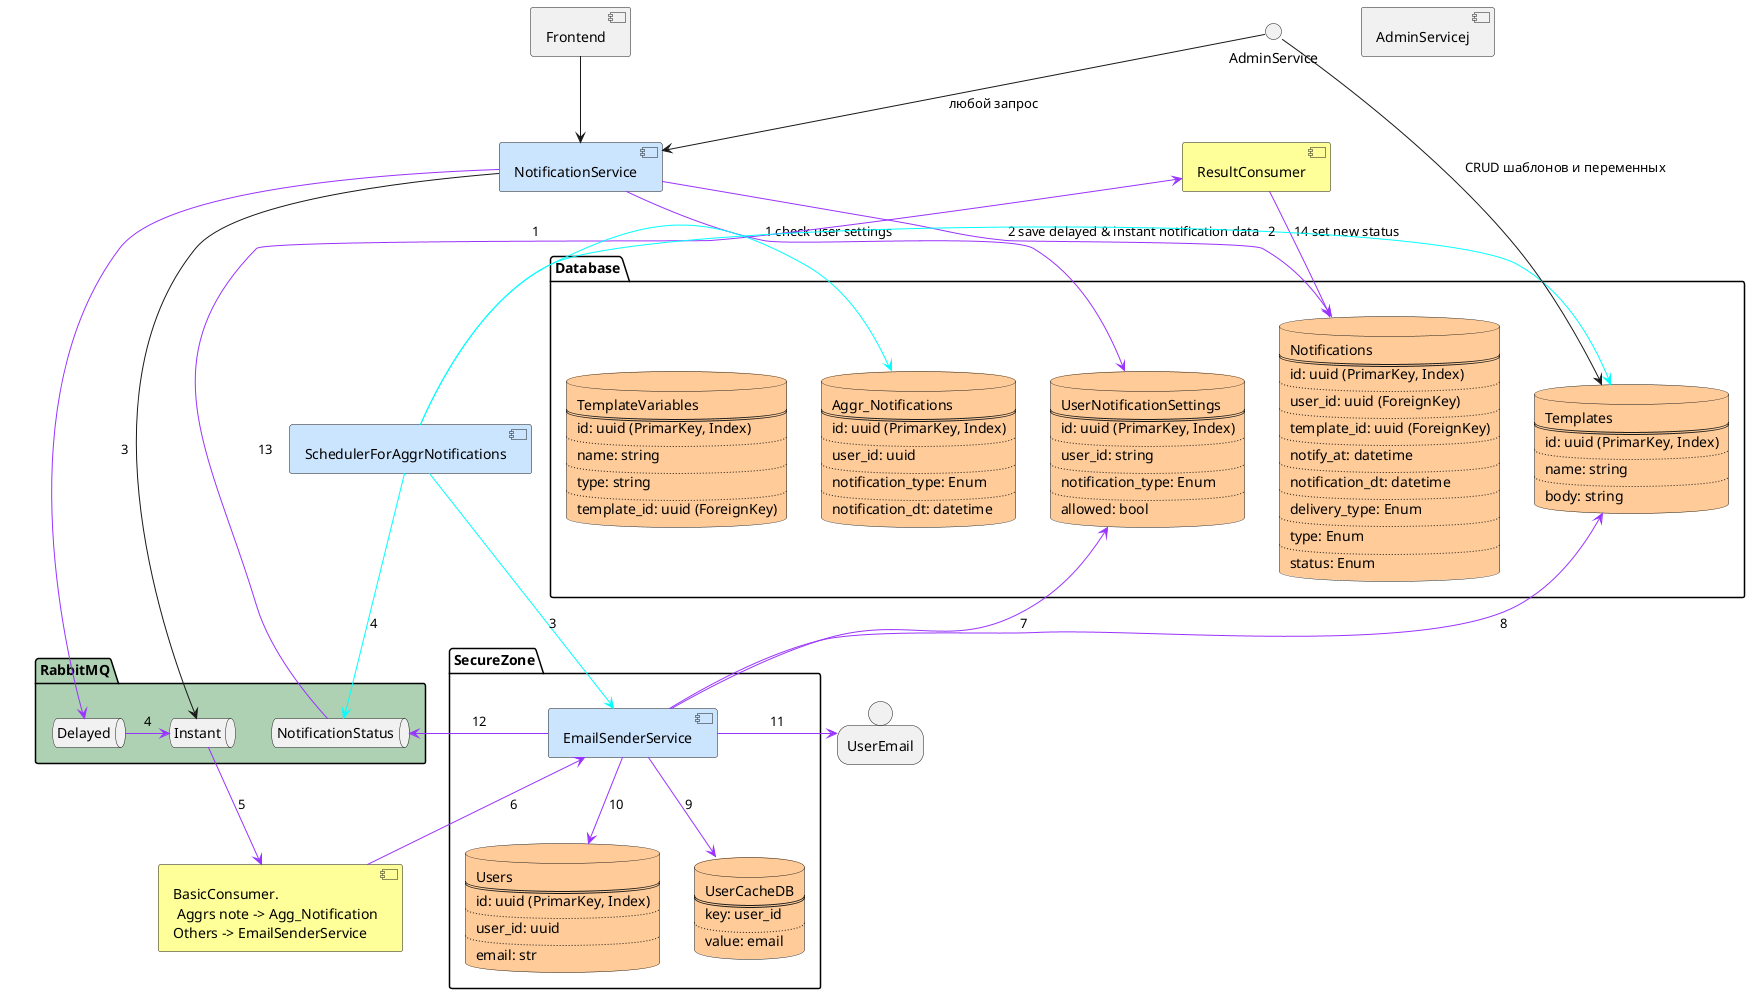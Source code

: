 @startuml system-context
'!include https://raw.githubusercontent.com/plantuml-stdlib/C4-PlantUML/master/C4_Container.puml

' LAYOUT_TOP_DOWN()
' LAYOUT_WITH_LEGEND()

person UserEmail
component NotificationService as "NotificationService" #CCE5FF
component Frontend
component SchedulerForAggrNotifications #CCE5FF
component AdminServicej


package SecureZone{
    component EmailSenderService #CCE5FF
    database Users #FFCC99 [
        Users
        ====
        id: uuid (PrimarKey, Index)
        ....
        user_id: uuid
        ....
        email: str
    ]

    database UserCacheDB #FFCC99 [
        UserCacheDB
        ====
        key: user_id
        ....
        value: email
    ]
}

package Database {
    database Notifications #FFCC99 [
        Notifications
        ====
        id: uuid (PrimarKey, Index)
        ....
        user_id: uuid (ForeignKey)
        ....
        template_id: uuid (ForeignKey)
        ....
        notify_at: datetime
        ....
        notification_dt: datetime
        ....
        delivery_type: Enum
        ....
        type: Enum
        ....
        status: Enum
    ]
    database Aggr_Notifications #FFCC99 [
        Aggr_Notifications
        ====
        id: uuid (PrimarKey, Index)
        ....
        user_id: uuid
        ....
        notification_type: Enum
        ....
        notification_dt: datetime
    ]
    database Templates #FFCC99 [
        Templates
        ====
        id: uuid (PrimarKey, Index)
        ....
        name: string
        ....
        body: string
    ]
    database TemplateVariables #FFCC99 [
        TemplateVariables
        ====
        id: uuid (PrimarKey, Index)
        ....
        name: string
        ....
        type: string
        ....
        template_id: uuid (ForeignKey)
    ]
    database UserNotificationSettings #FFCC99 [
        UserNotificationSettings
        ====
        id: uuid (PrimarKey, Index)
        ....
        user_id: string
        ....
        notification_type: Enum
        ....
        allowed: bool
    ]
}


'consumers
component BasicConsumer as "BasicConsumer.\n Aggrs note -> Agg_Notification\nOthers -> EmailSenderService"#FFFF99
component ResultConsumer #FFFF99

package "RabbitMQ" #ADD1B2 {
    queue Delayed
    queue Instant
    queue NotificationStatus
}
Frontend --> NotificationService



'basic notifications
NotificationService -down-> Instant

NotificationService -[#9933FF]-> UserNotificationSettings :1 check user settings
NotificationService -[#9933FF]right-> Notifications :2 save delayed & instant notification data
NotificationService -[#9933FF]down-> Delayed :3
Delayed -[#9933FF]right-> Instant :4
Instant -[#9933FF]down-> BasicConsumer :5
BasicConsumer -[#9933FF]down-> EmailSenderService :6
EmailSenderService -[#9933FF]up-> UserNotificationSettings :7
EmailSenderService -[#9933FF]left-> Templates :8
EmailSenderService -[#9933FF]-> UserCacheDB :9
EmailSenderService -[#9933FF]-> Users :10
EmailSenderService -[#9933FF]> UserEmail :11
EmailSenderService -[#9933FF]-> NotificationStatus :12
NotificationStatus -up[#9933FF]-> ResultConsumer :13
ResultConsumer -[#9933FF]-> Notifications :14 set new status


'scheduler
SchedulerForAggrNotifications -[#00FFFF]> Aggr_Notifications :1
SchedulerForAggrNotifications -[#00FFFF]> Templates :2
SchedulerForAggrNotifications -[#00FFFF]-> EmailSenderService :3
SchedulerForAggrNotifications -[#00FFFF]-> NotificationStatus :4

'админка
AdminService --> NotificationService : любой запрос
AdminService --> Templates : CRUD шаблонов и переменных
'hide @unlinked
@enduml